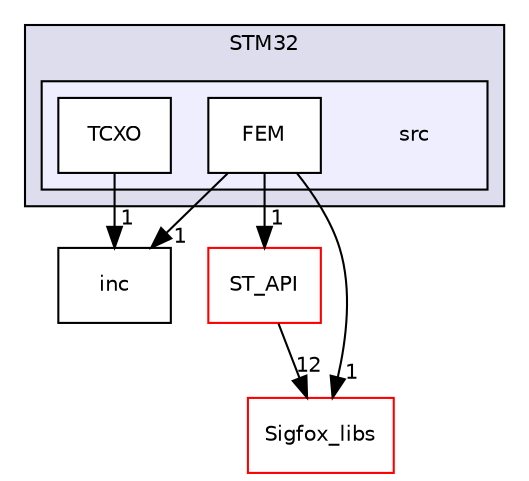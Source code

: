 digraph "C:/Generic_Push_Button/Drivers/S2LP_Middleware/STM32/src" {
  compound=true
  node [ fontsize="10", fontname="Helvetica"];
  edge [ labelfontsize="10", labelfontname="Helvetica"];
  subgraph clusterdir_dd48bbf37f214ec5c95fd63afd814d2d {
    graph [ bgcolor="#ddddee", pencolor="black", label="STM32" fontname="Helvetica", fontsize="10", URL="dir_dd48bbf37f214ec5c95fd63afd814d2d.html"]
  subgraph clusterdir_9e5b5505ad0ea6d7bb94bc72ead5937e {
    graph [ bgcolor="#eeeeff", pencolor="black", label="" URL="dir_9e5b5505ad0ea6d7bb94bc72ead5937e.html"];
    dir_9e5b5505ad0ea6d7bb94bc72ead5937e [shape=plaintext label="src"];
    dir_08387704a6bb1ac99c4ecd27cacfc090 [shape=box label="FEM" color="black" fillcolor="white" style="filled" URL="dir_08387704a6bb1ac99c4ecd27cacfc090.html"];
    dir_2e9d30ae1dcb43a4bd3558c8921bc39f [shape=box label="TCXO" color="black" fillcolor="white" style="filled" URL="dir_2e9d30ae1dcb43a4bd3558c8921bc39f.html"];
  }
  }
  dir_b05cbe8e240aab174c60e027d87724f3 [shape=box label="inc" URL="dir_b05cbe8e240aab174c60e027d87724f3.html"];
  dir_c4d9a9c269c47f78f32b38b2f4649794 [shape=box label="ST_API" fillcolor="white" style="filled" color="red" URL="dir_c4d9a9c269c47f78f32b38b2f4649794.html"];
  dir_1a536925bd7386c694430b43ba783044 [shape=box label="Sigfox_libs" fillcolor="white" style="filled" color="red" URL="dir_1a536925bd7386c694430b43ba783044.html"];
  dir_2e9d30ae1dcb43a4bd3558c8921bc39f->dir_b05cbe8e240aab174c60e027d87724f3 [headlabel="1", labeldistance=1.5 headhref="dir_000007_000004.html"];
  dir_c4d9a9c269c47f78f32b38b2f4649794->dir_1a536925bd7386c694430b43ba783044 [headlabel="12", labeldistance=1.5 headhref="dir_000016_000013.html"];
  dir_08387704a6bb1ac99c4ecd27cacfc090->dir_b05cbe8e240aab174c60e027d87724f3 [headlabel="1", labeldistance=1.5 headhref="dir_000006_000004.html"];
  dir_08387704a6bb1ac99c4ecd27cacfc090->dir_c4d9a9c269c47f78f32b38b2f4649794 [headlabel="1", labeldistance=1.5 headhref="dir_000006_000016.html"];
  dir_08387704a6bb1ac99c4ecd27cacfc090->dir_1a536925bd7386c694430b43ba783044 [headlabel="1", labeldistance=1.5 headhref="dir_000006_000013.html"];
}
